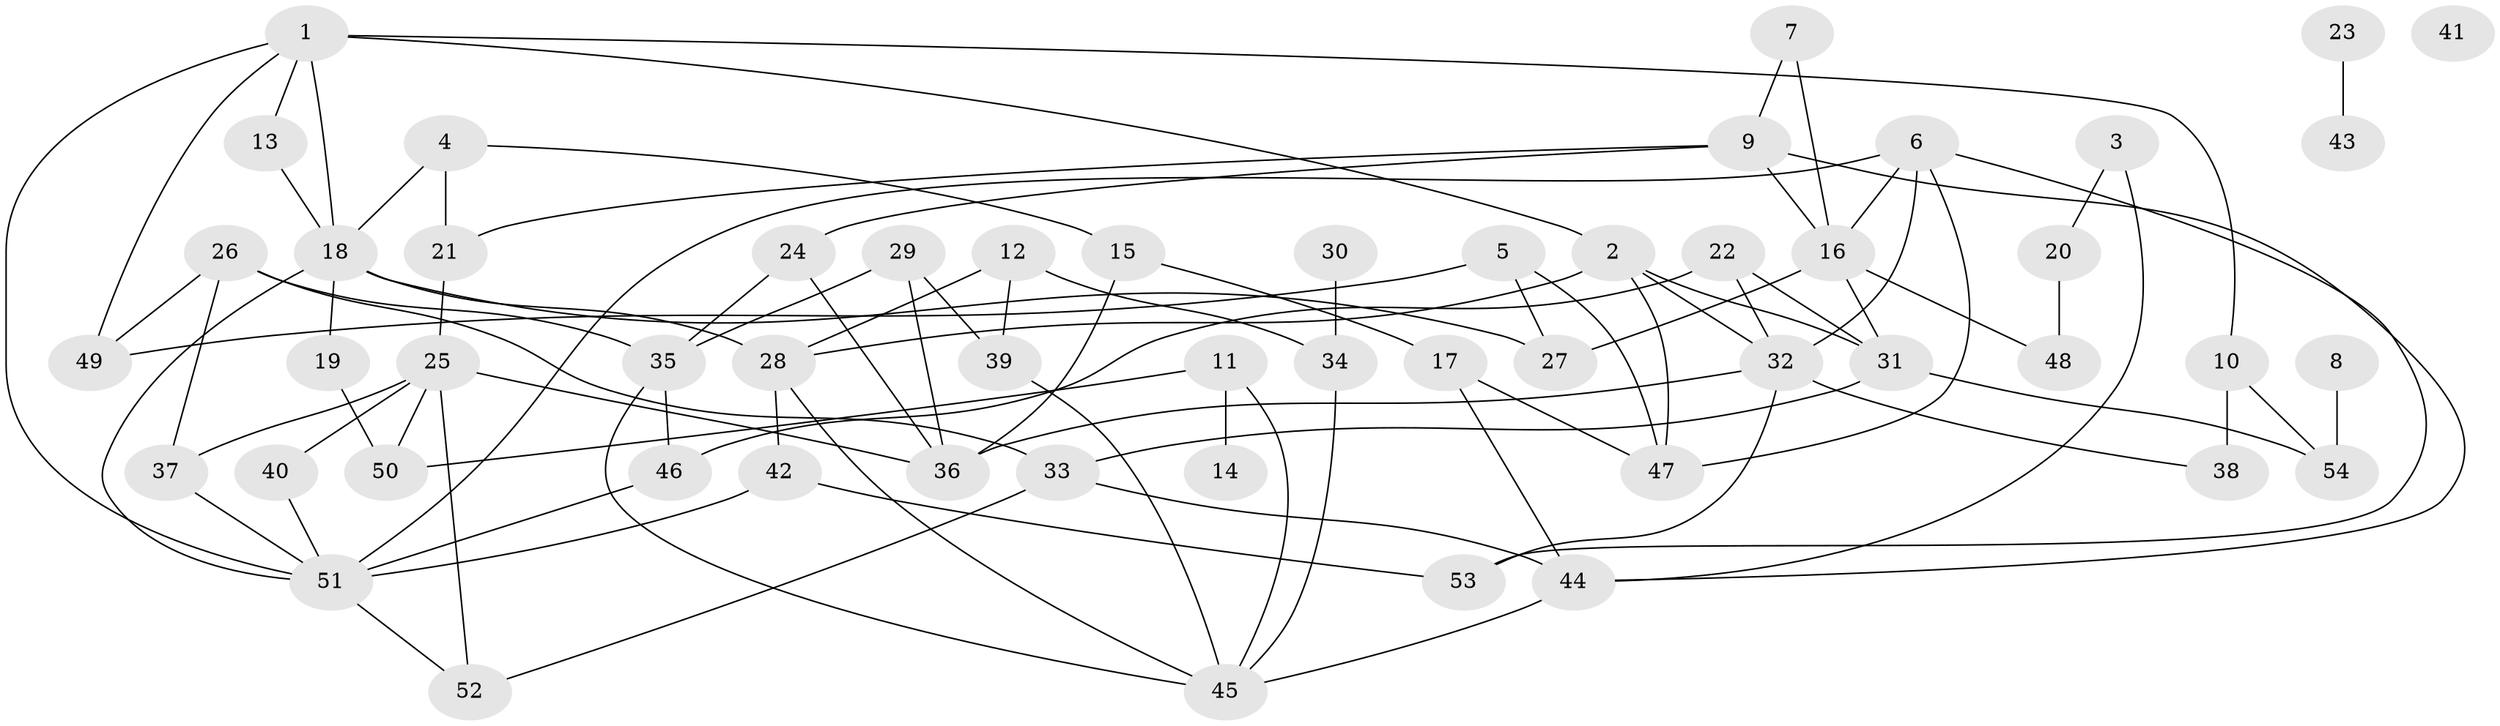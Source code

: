 // Generated by graph-tools (version 1.1) at 2025/00/03/09/25 03:00:46]
// undirected, 54 vertices, 92 edges
graph export_dot {
graph [start="1"]
  node [color=gray90,style=filled];
  1;
  2;
  3;
  4;
  5;
  6;
  7;
  8;
  9;
  10;
  11;
  12;
  13;
  14;
  15;
  16;
  17;
  18;
  19;
  20;
  21;
  22;
  23;
  24;
  25;
  26;
  27;
  28;
  29;
  30;
  31;
  32;
  33;
  34;
  35;
  36;
  37;
  38;
  39;
  40;
  41;
  42;
  43;
  44;
  45;
  46;
  47;
  48;
  49;
  50;
  51;
  52;
  53;
  54;
  1 -- 2;
  1 -- 10;
  1 -- 13;
  1 -- 18;
  1 -- 49;
  1 -- 51;
  2 -- 28;
  2 -- 31;
  2 -- 32;
  2 -- 47;
  3 -- 20;
  3 -- 44;
  4 -- 15;
  4 -- 18;
  4 -- 21;
  5 -- 27;
  5 -- 47;
  5 -- 49;
  6 -- 16;
  6 -- 32;
  6 -- 47;
  6 -- 51;
  6 -- 53;
  7 -- 9;
  7 -- 16;
  8 -- 54;
  9 -- 16;
  9 -- 21;
  9 -- 24;
  9 -- 44;
  10 -- 38;
  10 -- 54;
  11 -- 14;
  11 -- 45;
  11 -- 50;
  12 -- 28;
  12 -- 34;
  12 -- 39;
  13 -- 18;
  15 -- 17;
  15 -- 36;
  16 -- 27;
  16 -- 31;
  16 -- 48;
  17 -- 44;
  17 -- 47;
  18 -- 19;
  18 -- 27;
  18 -- 28;
  18 -- 51;
  19 -- 50;
  20 -- 48;
  21 -- 25;
  22 -- 31;
  22 -- 32;
  22 -- 46;
  23 -- 43;
  24 -- 35;
  24 -- 36;
  25 -- 36;
  25 -- 37;
  25 -- 40;
  25 -- 50;
  25 -- 52;
  26 -- 33;
  26 -- 35;
  26 -- 37;
  26 -- 49;
  28 -- 42;
  28 -- 45;
  29 -- 35;
  29 -- 36;
  29 -- 39;
  30 -- 34;
  31 -- 33;
  31 -- 54;
  32 -- 36;
  32 -- 38;
  32 -- 53;
  33 -- 44;
  33 -- 52;
  34 -- 45;
  35 -- 45;
  35 -- 46;
  37 -- 51;
  39 -- 45;
  40 -- 51;
  42 -- 51;
  42 -- 53;
  44 -- 45;
  46 -- 51;
  51 -- 52;
}
